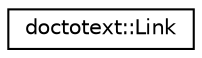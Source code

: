digraph "类继承关系图"
{
  edge [fontname="Helvetica",fontsize="10",labelfontname="Helvetica",labelfontsize="10"];
  node [fontname="Helvetica",fontsize="10",shape=record];
  rankdir="LR";
  Node0 [label="doctotext::Link",height=0.2,width=0.4,color="black", fillcolor="white", style="filled",URL="$classdoctotext_1_1_link.html"];
}
